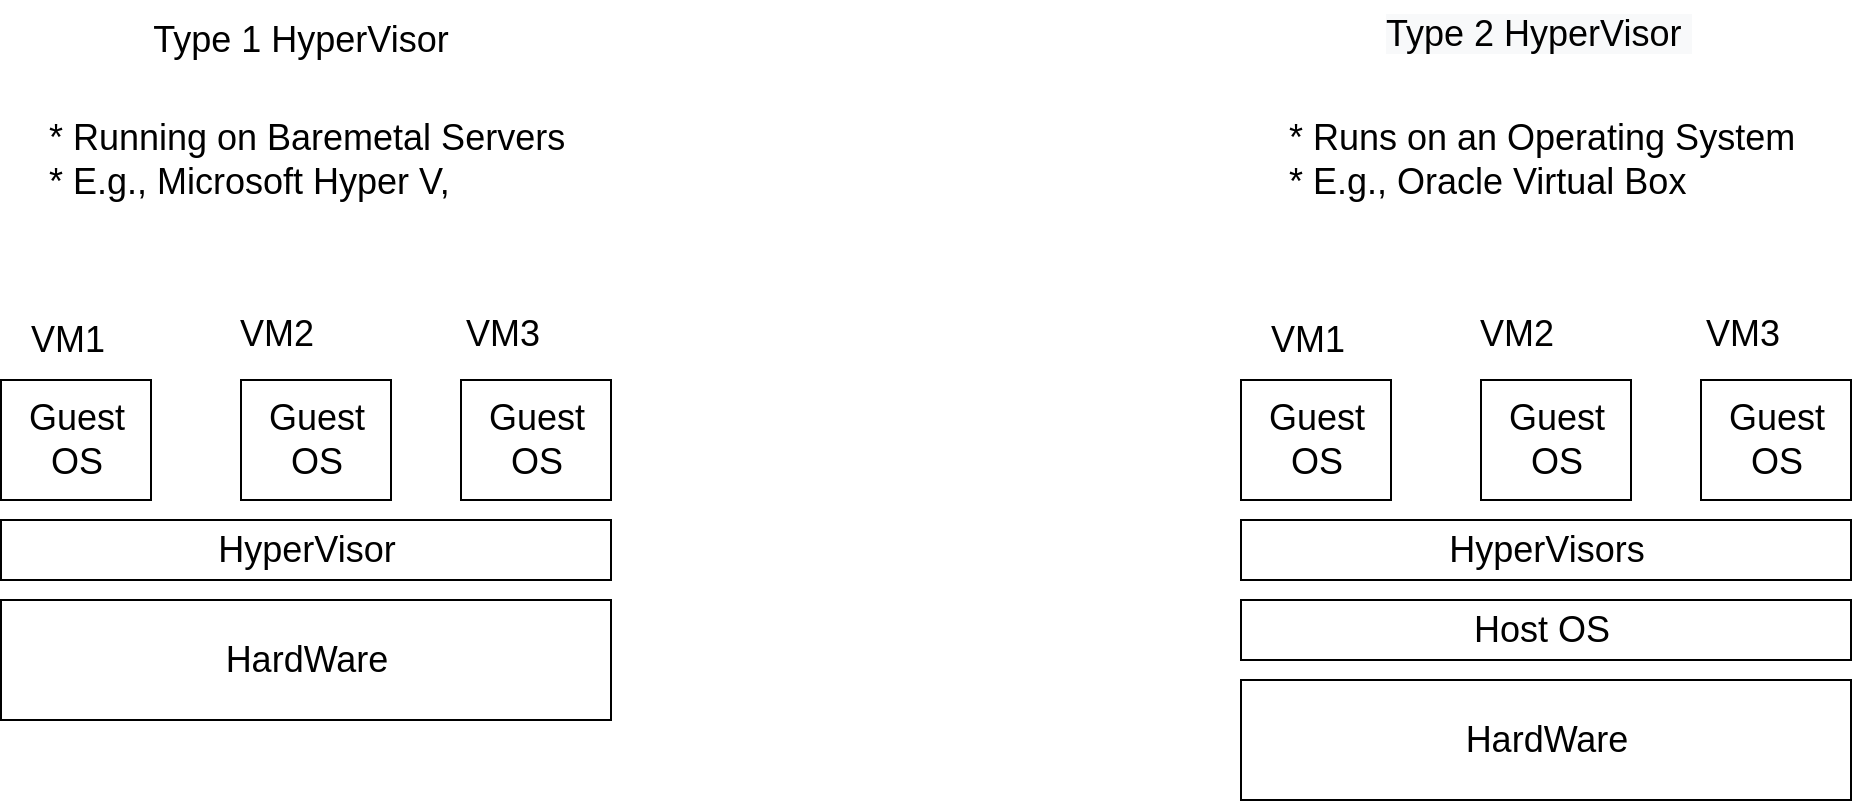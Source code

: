 <mxfile version="20.2.4" type="github">
  <diagram id="R9DrTf-DViBxmmx2WeWM" name="Page-1">
    <mxGraphModel dx="1234" dy="826" grid="1" gridSize="10" guides="1" tooltips="1" connect="1" arrows="1" fold="1" page="1" pageScale="1" pageWidth="827" pageHeight="1169" math="0" shadow="0">
      <root>
        <mxCell id="0" />
        <mxCell id="1" parent="0" />
        <mxCell id="4Tgy6uAZpTd_UVClKifX-2" value="&lt;font style=&quot;font-size: 18px;&quot;&gt;HardWare&lt;/font&gt;" style="rounded=0;whiteSpace=wrap;html=1;" vertex="1" parent="1">
          <mxGeometry x="702.5" y="420" width="305" height="60" as="geometry" />
        </mxCell>
        <mxCell id="4Tgy6uAZpTd_UVClKifX-3" value="&lt;font style=&quot;font-size: 18px;&quot;&gt;Type 1 HyperVisor&amp;nbsp;&lt;/font&gt;" style="text;html=1;strokeColor=none;fillColor=none;align=center;verticalAlign=middle;whiteSpace=wrap;rounded=0;" vertex="1" parent="1">
          <mxGeometry x="145" y="80" width="180" height="40" as="geometry" />
        </mxCell>
        <mxCell id="4Tgy6uAZpTd_UVClKifX-4" value="&lt;span style=&quot;color: rgb(0, 0, 0); font-family: Helvetica; font-size: 18px; font-style: normal; font-variant-ligatures: normal; font-variant-caps: normal; font-weight: 400; letter-spacing: normal; orphans: 2; text-align: center; text-indent: 0px; text-transform: none; widows: 2; word-spacing: 0px; -webkit-text-stroke-width: 0px; background-color: rgb(248, 249, 250); text-decoration-thickness: initial; text-decoration-style: initial; text-decoration-color: initial; float: none; display: inline !important;&quot;&gt;Type 2 HyperVisor&amp;nbsp;&lt;/span&gt;" style="text;whiteSpace=wrap;html=1;fontSize=18;" vertex="1" parent="1">
          <mxGeometry x="772.5" y="80" width="190" height="50" as="geometry" />
        </mxCell>
        <mxCell id="4Tgy6uAZpTd_UVClKifX-5" value="Host OS&amp;nbsp;" style="rounded=0;whiteSpace=wrap;html=1;fontSize=18;" vertex="1" parent="1">
          <mxGeometry x="702.5" y="380" width="305" height="30" as="geometry" />
        </mxCell>
        <mxCell id="4Tgy6uAZpTd_UVClKifX-6" value="HyperVisors" style="rounded=0;whiteSpace=wrap;html=1;fontSize=18;" vertex="1" parent="1">
          <mxGeometry x="702.5" y="340" width="305" height="30" as="geometry" />
        </mxCell>
        <mxCell id="4Tgy6uAZpTd_UVClKifX-10" value="&lt;font style=&quot;font-size: 18px;&quot;&gt;HardWare&lt;/font&gt;" style="rounded=0;whiteSpace=wrap;html=1;" vertex="1" parent="1">
          <mxGeometry x="82.5" y="380" width="305" height="60" as="geometry" />
        </mxCell>
        <mxCell id="4Tgy6uAZpTd_UVClKifX-12" value="HyperVisor" style="rounded=0;whiteSpace=wrap;html=1;fontSize=18;" vertex="1" parent="1">
          <mxGeometry x="82.5" y="340" width="305" height="30" as="geometry" />
        </mxCell>
        <mxCell id="4Tgy6uAZpTd_UVClKifX-13" value="Guest OS" style="rounded=0;whiteSpace=wrap;html=1;fontSize=18;" vertex="1" parent="1">
          <mxGeometry x="82.5" y="270" width="75" height="60" as="geometry" />
        </mxCell>
        <mxCell id="4Tgy6uAZpTd_UVClKifX-14" value="Guest OS" style="rounded=0;whiteSpace=wrap;html=1;fontSize=18;" vertex="1" parent="1">
          <mxGeometry x="202.5" y="270" width="75" height="60" as="geometry" />
        </mxCell>
        <mxCell id="4Tgy6uAZpTd_UVClKifX-15" value="Guest OS" style="rounded=0;whiteSpace=wrap;html=1;fontSize=18;" vertex="1" parent="1">
          <mxGeometry x="312.5" y="270" width="75" height="60" as="geometry" />
        </mxCell>
        <mxCell id="4Tgy6uAZpTd_UVClKifX-16" value="&lt;div style=&quot;text-align: justify;&quot;&gt;&lt;span style=&quot;background-color: initial;&quot;&gt;* Running on Baremetal Servers&lt;/span&gt;&lt;/div&gt;&lt;div style=&quot;text-align: justify;&quot;&gt;&lt;span style=&quot;background-color: initial;&quot;&gt;* E.g., Microsoft Hyper V,&amp;nbsp;&lt;/span&gt;&lt;/div&gt;" style="text;html=1;align=center;verticalAlign=middle;resizable=0;points=[];autosize=1;strokeColor=none;fillColor=none;fontSize=18;" vertex="1" parent="1">
          <mxGeometry x="95" y="130" width="280" height="60" as="geometry" />
        </mxCell>
        <mxCell id="4Tgy6uAZpTd_UVClKifX-17" value="&lt;div style=&quot;text-align: justify;&quot;&gt;&lt;span style=&quot;background-color: initial;&quot;&gt;* Runs on an Operating System&amp;nbsp;&lt;/span&gt;&lt;/div&gt;&lt;div style=&quot;text-align: justify;&quot;&gt;&lt;span style=&quot;background-color: initial;&quot;&gt;* E.g., Oracle Virtual Box&lt;/span&gt;&lt;/div&gt;" style="text;html=1;align=center;verticalAlign=middle;resizable=0;points=[];autosize=1;strokeColor=none;fillColor=none;fontSize=18;" vertex="1" parent="1">
          <mxGeometry x="715" y="130" width="280" height="60" as="geometry" />
        </mxCell>
        <mxCell id="4Tgy6uAZpTd_UVClKifX-18" value="VM1&amp;nbsp;" style="text;html=1;align=center;verticalAlign=middle;resizable=0;points=[];autosize=1;strokeColor=none;fillColor=none;fontSize=18;" vertex="1" parent="1">
          <mxGeometry x="82.5" y="230" width="70" height="40" as="geometry" />
        </mxCell>
        <mxCell id="4Tgy6uAZpTd_UVClKifX-19" value="&lt;span style=&quot;text-align: center;&quot;&gt;VM2&lt;/span&gt;" style="text;whiteSpace=wrap;html=1;fontSize=18;" vertex="1" parent="1">
          <mxGeometry x="200" y="230" width="80" height="50" as="geometry" />
        </mxCell>
        <mxCell id="4Tgy6uAZpTd_UVClKifX-20" value="&lt;span style=&quot;text-align: center;&quot;&gt;VM3&lt;/span&gt;" style="text;whiteSpace=wrap;html=1;fontSize=18;" vertex="1" parent="1">
          <mxGeometry x="312.5" y="230" width="80" height="50" as="geometry" />
        </mxCell>
        <mxCell id="4Tgy6uAZpTd_UVClKifX-22" value="Guest OS" style="rounded=0;whiteSpace=wrap;html=1;fontSize=18;" vertex="1" parent="1">
          <mxGeometry x="702.5" y="270" width="75" height="60" as="geometry" />
        </mxCell>
        <mxCell id="4Tgy6uAZpTd_UVClKifX-23" value="Guest OS" style="rounded=0;whiteSpace=wrap;html=1;fontSize=18;" vertex="1" parent="1">
          <mxGeometry x="822.5" y="270" width="75" height="60" as="geometry" />
        </mxCell>
        <mxCell id="4Tgy6uAZpTd_UVClKifX-24" value="Guest OS" style="rounded=0;whiteSpace=wrap;html=1;fontSize=18;" vertex="1" parent="1">
          <mxGeometry x="932.5" y="270" width="75" height="60" as="geometry" />
        </mxCell>
        <mxCell id="4Tgy6uAZpTd_UVClKifX-25" value="VM1&amp;nbsp;" style="text;html=1;align=center;verticalAlign=middle;resizable=0;points=[];autosize=1;strokeColor=none;fillColor=none;fontSize=18;" vertex="1" parent="1">
          <mxGeometry x="702.5" y="230" width="70" height="40" as="geometry" />
        </mxCell>
        <mxCell id="4Tgy6uAZpTd_UVClKifX-26" value="&lt;span style=&quot;text-align: center;&quot;&gt;VM2&lt;/span&gt;" style="text;whiteSpace=wrap;html=1;fontSize=18;" vertex="1" parent="1">
          <mxGeometry x="820" y="230" width="80" height="50" as="geometry" />
        </mxCell>
        <mxCell id="4Tgy6uAZpTd_UVClKifX-27" value="&lt;span style=&quot;text-align: center;&quot;&gt;VM3&lt;/span&gt;" style="text;whiteSpace=wrap;html=1;fontSize=18;" vertex="1" parent="1">
          <mxGeometry x="932.5" y="230" width="80" height="50" as="geometry" />
        </mxCell>
      </root>
    </mxGraphModel>
  </diagram>
</mxfile>
